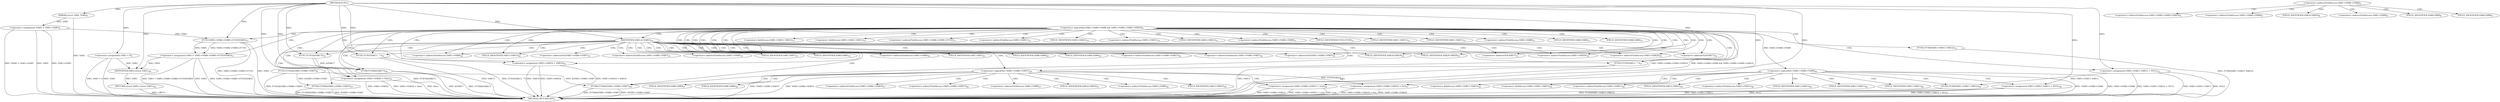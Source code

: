 digraph "FUN1" {  
"8" [label = <(METHOD,FUN1)<SUB>1</SUB>> ]
"153" [label = <(METHOD_RETURN,ANY)<SUB>1</SUB>> ]
"9" [label = <(PARAM,struct VAR1 *VAR2)<SUB>1</SUB>> ]
"12" [label = <(&lt;operator&gt;.assignment,VAR3 = 0)<SUB>3</SUB>> ]
"16" [label = <(&lt;operator&gt;.assignment,*VAR5 = VAR2-&gt;VAR5)<SUB>4</SUB>> ]
"21" [label = <(FUN2,FUN2(&amp;VAR5-&gt;VAR6-&gt;VAR7))<SUB>6</SUB>> ]
"103" [label = <(FUN6,FUN6(&amp;VAR5-&gt;VAR6-&gt;VAR7))<SUB>30</SUB>> ]
"110" [label = <(FUN5,FUN5(VAR13, &quot;&quot;))<SUB>32</SUB>> ]
"113" [label = <(FUN7,FUN7(&amp;VAR17))<SUB>33</SUB>> ]
"116" [label = <(&lt;operator&gt;.assignment,VAR5-&gt;VAR18 = VAR19)<SUB>34</SUB>> ]
"121" [label = <(&lt;operator&gt;.assignment,VAR5-&gt;VAR20 = false)<SUB>35</SUB>> ]
"126" [label = <(FUN8,FUN8(&amp;VAR17))<SUB>36</SUB>> ]
"151" [label = <(RETURN,return VAR3;,return VAR3;)<SUB>49</SUB>> ]
"29" [label = <(&lt;operator&gt;.logicalAnd,VAR5-&gt;VAR6-&gt;VAR8 &amp;&amp; VAR5-&gt;VAR6-&gt;VAR9-&gt;VAR10)<SUB>8</SUB>> ]
"82" [label = <(&lt;operator&gt;.logicalNot,!VAR5-&gt;VAR6-&gt;VAR15)<SUB>26</SUB>> ]
"131" [label = <(&lt;operator&gt;.logicalNot,!VAR5-&gt;VAR6-&gt;VAR8)<SUB>42</SUB>> ]
"152" [label = <(IDENTIFIER,VAR3,return VAR3;)<SUB>49</SUB>> ]
"43" [label = <(&lt;operator&gt;.assignment,VAR3 = VAR5-&gt;VAR6-&gt;VAR9-&gt;FUN3(VAR5))<SUB>11</SUB>> ]
"54" [label = <(FUN4,FUN4(VAR5-&gt;VAR11.VAR12))<SUB>13</SUB>> ]
"60" [label = <(&lt;operator&gt;.assignment,VAR5-&gt;VAR11.VAR12 = NULL)<SUB>15</SUB>> ]
"89" [label = <(&lt;operator&gt;.assignment,VAR5-&gt;VAR6-&gt;VAR16 = 0x2)<SUB>27</SUB>> ]
"96" [label = <(&lt;operator&gt;.assignment,VAR5-&gt;VAR6-&gt;VAR15 = true)<SUB>28</SUB>> ]
"138" [label = <(FUN4,FUN4(VAR5-&gt;VAR11.VAR12))<SUB>44</SUB>> ]
"144" [label = <(&lt;operator&gt;.assignment,VAR5-&gt;VAR11.VAR12 = NULL)<SUB>46</SUB>> ]
"68" [label = <(IDENTIFIER,VAR3,if (VAR3))<SUB>16</SUB>> ]
"45" [label = <(FUN3,VAR5-&gt;VAR6-&gt;VAR9-&gt;FUN3(VAR5))<SUB>11</SUB>> ]
"70" [label = <(FUN5,FUN5(VAR13,
 				&quot;&quot;))<SUB>17</SUB>> ]
"73" [label = <(FUN6,FUN6(&amp;VAR5-&gt;VAR6-&gt;VAR7))<SUB>19</SUB>> ]
"104" [label = <(&lt;operator&gt;.addressOf,&amp;VAR5-&gt;VAR6-&gt;VAR7)<SUB>30</SUB>> ]
"114" [label = <(&lt;operator&gt;.addressOf,&amp;VAR17)<SUB>33</SUB>> ]
"117" [label = <(&lt;operator&gt;.indirectFieldAccess,VAR5-&gt;VAR18)<SUB>34</SUB>> ]
"122" [label = <(&lt;operator&gt;.indirectFieldAccess,VAR5-&gt;VAR20)<SUB>35</SUB>> ]
"127" [label = <(&lt;operator&gt;.addressOf,&amp;VAR17)<SUB>36</SUB>> ]
"30" [label = <(&lt;operator&gt;.indirectFieldAccess,VAR5-&gt;VAR6-&gt;VAR8)<SUB>8</SUB>> ]
"35" [label = <(&lt;operator&gt;.indirectFieldAccess,VAR5-&gt;VAR6-&gt;VAR9-&gt;VAR10)<SUB>8</SUB>> ]
"83" [label = <(&lt;operator&gt;.indirectFieldAccess,VAR5-&gt;VAR6-&gt;VAR15)<SUB>26</SUB>> ]
"105" [label = <(&lt;operator&gt;.indirectFieldAccess,VAR5-&gt;VAR6-&gt;VAR7)<SUB>30</SUB>> ]
"119" [label = <(FIELD_IDENTIFIER,VAR18,VAR18)<SUB>34</SUB>> ]
"124" [label = <(FIELD_IDENTIFIER,VAR20,VAR20)<SUB>35</SUB>> ]
"36" [label = <(&lt;operator&gt;.indirectFieldAccess,VAR5-&gt;VAR6-&gt;VAR9)<SUB>8</SUB>> ]
"41" [label = <(FIELD_IDENTIFIER,VAR10,VAR10)<SUB>8</SUB>> ]
"55" [label = <(&lt;operator&gt;.fieldAccess,VAR5-&gt;VAR11.VAR12)<SUB>13</SUB>> ]
"61" [label = <(&lt;operator&gt;.fieldAccess,VAR5-&gt;VAR11.VAR12)<SUB>15</SUB>> ]
"84" [label = <(&lt;operator&gt;.indirectFieldAccess,VAR5-&gt;VAR6)<SUB>26</SUB>> ]
"87" [label = <(FIELD_IDENTIFIER,VAR15,VAR15)<SUB>26</SUB>> ]
"90" [label = <(&lt;operator&gt;.indirectFieldAccess,VAR5-&gt;VAR6-&gt;VAR16)<SUB>27</SUB>> ]
"97" [label = <(&lt;operator&gt;.indirectFieldAccess,VAR5-&gt;VAR6-&gt;VAR15)<SUB>28</SUB>> ]
"106" [label = <(&lt;operator&gt;.indirectFieldAccess,VAR5-&gt;VAR6)<SUB>30</SUB>> ]
"109" [label = <(FIELD_IDENTIFIER,VAR7,VAR7)<SUB>30</SUB>> ]
"139" [label = <(&lt;operator&gt;.fieldAccess,VAR5-&gt;VAR11.VAR12)<SUB>44</SUB>> ]
"145" [label = <(&lt;operator&gt;.fieldAccess,VAR5-&gt;VAR11.VAR12)<SUB>46</SUB>> ]
"37" [label = <(&lt;operator&gt;.indirectFieldAccess,VAR5-&gt;VAR6)<SUB>8</SUB>> ]
"40" [label = <(FIELD_IDENTIFIER,VAR9,VAR9)<SUB>8</SUB>> ]
"46" [label = <(&lt;operator&gt;.indirectFieldAccess,VAR5-&gt;VAR6-&gt;VAR9-&gt;FUN3)<SUB>11</SUB>> ]
"56" [label = <(&lt;operator&gt;.indirectFieldAccess,VAR5-&gt;VAR11)<SUB>13</SUB>> ]
"59" [label = <(FIELD_IDENTIFIER,VAR12,VAR12)<SUB>13</SUB>> ]
"62" [label = <(&lt;operator&gt;.indirectFieldAccess,VAR5-&gt;VAR11)<SUB>15</SUB>> ]
"65" [label = <(FIELD_IDENTIFIER,VAR12,VAR12)<SUB>15</SUB>> ]
"86" [label = <(FIELD_IDENTIFIER,VAR6,VAR6)<SUB>26</SUB>> ]
"91" [label = <(&lt;operator&gt;.indirectFieldAccess,VAR5-&gt;VAR6)<SUB>27</SUB>> ]
"94" [label = <(FIELD_IDENTIFIER,VAR16,VAR16)<SUB>27</SUB>> ]
"98" [label = <(&lt;operator&gt;.indirectFieldAccess,VAR5-&gt;VAR6)<SUB>28</SUB>> ]
"101" [label = <(FIELD_IDENTIFIER,VAR15,VAR15)<SUB>28</SUB>> ]
"108" [label = <(FIELD_IDENTIFIER,VAR6,VAR6)<SUB>30</SUB>> ]
"140" [label = <(&lt;operator&gt;.indirectFieldAccess,VAR5-&gt;VAR11)<SUB>44</SUB>> ]
"143" [label = <(FIELD_IDENTIFIER,VAR12,VAR12)<SUB>44</SUB>> ]
"146" [label = <(&lt;operator&gt;.indirectFieldAccess,VAR5-&gt;VAR11)<SUB>46</SUB>> ]
"149" [label = <(FIELD_IDENTIFIER,VAR12,VAR12)<SUB>46</SUB>> ]
"39" [label = <(FIELD_IDENTIFIER,VAR6,VAR6)<SUB>8</SUB>> ]
"47" [label = <(&lt;operator&gt;.indirectFieldAccess,VAR5-&gt;VAR6-&gt;VAR9)<SUB>11</SUB>> ]
"52" [label = <(FIELD_IDENTIFIER,FUN3,FUN3)<SUB>11</SUB>> ]
"58" [label = <(FIELD_IDENTIFIER,VAR11,VAR11)<SUB>13</SUB>> ]
"64" [label = <(FIELD_IDENTIFIER,VAR11,VAR11)<SUB>15</SUB>> ]
"74" [label = <(&lt;operator&gt;.addressOf,&amp;VAR5-&gt;VAR6-&gt;VAR7)<SUB>19</SUB>> ]
"93" [label = <(FIELD_IDENTIFIER,VAR6,VAR6)<SUB>27</SUB>> ]
"100" [label = <(FIELD_IDENTIFIER,VAR6,VAR6)<SUB>28</SUB>> ]
"142" [label = <(FIELD_IDENTIFIER,VAR11,VAR11)<SUB>44</SUB>> ]
"148" [label = <(FIELD_IDENTIFIER,VAR11,VAR11)<SUB>46</SUB>> ]
"48" [label = <(&lt;operator&gt;.indirectFieldAccess,VAR5-&gt;VAR6)<SUB>11</SUB>> ]
"51" [label = <(FIELD_IDENTIFIER,VAR9,VAR9)<SUB>11</SUB>> ]
"75" [label = <(&lt;operator&gt;.indirectFieldAccess,VAR5-&gt;VAR6-&gt;VAR7)<SUB>19</SUB>> ]
"50" [label = <(FIELD_IDENTIFIER,VAR6,VAR6)<SUB>11</SUB>> ]
"76" [label = <(&lt;operator&gt;.indirectFieldAccess,VAR5-&gt;VAR6)<SUB>19</SUB>> ]
"79" [label = <(FIELD_IDENTIFIER,VAR7,VAR7)<SUB>19</SUB>> ]
"78" [label = <(FIELD_IDENTIFIER,VAR6,VAR6)<SUB>19</SUB>> ]
  "151" -> "153"  [ label = "DDG: &lt;RET&gt;"] 
  "9" -> "153"  [ label = "DDG: VAR2"] 
  "12" -> "153"  [ label = "DDG: VAR3"] 
  "12" -> "153"  [ label = "DDG: VAR3 = 0"] 
  "16" -> "153"  [ label = "DDG: VAR5"] 
  "16" -> "153"  [ label = "DDG: VAR2-&gt;VAR5"] 
  "16" -> "153"  [ label = "DDG: *VAR5 = VAR2-&gt;VAR5"] 
  "21" -> "153"  [ label = "DDG: FUN2(&amp;VAR5-&gt;VAR6-&gt;VAR7)"] 
  "29" -> "153"  [ label = "DDG: VAR5-&gt;VAR6-&gt;VAR9-&gt;VAR10"] 
  "29" -> "153"  [ label = "DDG: VAR5-&gt;VAR6-&gt;VAR8 &amp;&amp; VAR5-&gt;VAR6-&gt;VAR9-&gt;VAR10"] 
  "43" -> "153"  [ label = "DDG: VAR3"] 
  "45" -> "153"  [ label = "DDG: VAR5-&gt;VAR6-&gt;VAR9-&gt;FUN3"] 
  "45" -> "153"  [ label = "DDG: VAR5"] 
  "43" -> "153"  [ label = "DDG: VAR5-&gt;VAR6-&gt;VAR9-&gt;FUN3(VAR5)"] 
  "43" -> "153"  [ label = "DDG: VAR3 = VAR5-&gt;VAR6-&gt;VAR9-&gt;FUN3(VAR5)"] 
  "54" -> "153"  [ label = "DDG: FUN4(VAR5-&gt;VAR11.VAR12)"] 
  "60" -> "153"  [ label = "DDG: VAR5-&gt;VAR11.VAR12"] 
  "60" -> "153"  [ label = "DDG: NULL"] 
  "60" -> "153"  [ label = "DDG: VAR5-&gt;VAR11.VAR12 = NULL"] 
  "82" -> "153"  [ label = "DDG: VAR5-&gt;VAR6-&gt;VAR15"] 
  "82" -> "153"  [ label = "DDG: !VAR5-&gt;VAR6-&gt;VAR15"] 
  "89" -> "153"  [ label = "DDG: VAR5-&gt;VAR6-&gt;VAR16"] 
  "89" -> "153"  [ label = "DDG: VAR5-&gt;VAR6-&gt;VAR16 = 0x2"] 
  "96" -> "153"  [ label = "DDG: VAR5-&gt;VAR6-&gt;VAR15"] 
  "96" -> "153"  [ label = "DDG: VAR5-&gt;VAR6-&gt;VAR15 = true"] 
  "103" -> "153"  [ label = "DDG: &amp;VAR5-&gt;VAR6-&gt;VAR7"] 
  "103" -> "153"  [ label = "DDG: FUN6(&amp;VAR5-&gt;VAR6-&gt;VAR7)"] 
  "110" -> "153"  [ label = "DDG: VAR13"] 
  "110" -> "153"  [ label = "DDG: FUN5(VAR13, &quot;&quot;)"] 
  "113" -> "153"  [ label = "DDG: FUN7(&amp;VAR17)"] 
  "116" -> "153"  [ label = "DDG: VAR5-&gt;VAR18"] 
  "116" -> "153"  [ label = "DDG: VAR5-&gt;VAR18 = VAR19"] 
  "121" -> "153"  [ label = "DDG: VAR5-&gt;VAR20"] 
  "121" -> "153"  [ label = "DDG: VAR5-&gt;VAR20 = false"] 
  "126" -> "153"  [ label = "DDG: &amp;VAR17"] 
  "126" -> "153"  [ label = "DDG: FUN8(&amp;VAR17)"] 
  "70" -> "153"  [ label = "DDG: VAR13"] 
  "70" -> "153"  [ label = "DDG: FUN5(VAR13,
 				&quot;&quot;)"] 
  "73" -> "153"  [ label = "DDG: &amp;VAR5-&gt;VAR6-&gt;VAR7"] 
  "73" -> "153"  [ label = "DDG: FUN6(&amp;VAR5-&gt;VAR6-&gt;VAR7)"] 
  "131" -> "153"  [ label = "DDG: VAR5-&gt;VAR6-&gt;VAR8"] 
  "131" -> "153"  [ label = "DDG: !VAR5-&gt;VAR6-&gt;VAR8"] 
  "138" -> "153"  [ label = "DDG: FUN4(VAR5-&gt;VAR11.VAR12)"] 
  "144" -> "153"  [ label = "DDG: VAR5-&gt;VAR11.VAR12"] 
  "144" -> "153"  [ label = "DDG: NULL"] 
  "144" -> "153"  [ label = "DDG: VAR5-&gt;VAR11.VAR12 = NULL"] 
  "96" -> "153"  [ label = "DDG: true"] 
  "121" -> "153"  [ label = "DDG: false"] 
  "116" -> "153"  [ label = "DDG: VAR19"] 
  "8" -> "9"  [ label = "DDG: "] 
  "8" -> "12"  [ label = "DDG: "] 
  "9" -> "16"  [ label = "DDG: VAR2"] 
  "8" -> "116"  [ label = "DDG: "] 
  "8" -> "121"  [ label = "DDG: "] 
  "152" -> "151"  [ label = "DDG: VAR3"] 
  "21" -> "103"  [ label = "DDG: &amp;VAR5-&gt;VAR6-&gt;VAR7"] 
  "8" -> "110"  [ label = "DDG: "] 
  "8" -> "113"  [ label = "DDG: "] 
  "113" -> "126"  [ label = "DDG: &amp;VAR17"] 
  "8" -> "126"  [ label = "DDG: "] 
  "12" -> "152"  [ label = "DDG: VAR3"] 
  "43" -> "152"  [ label = "DDG: VAR3"] 
  "8" -> "152"  [ label = "DDG: "] 
  "45" -> "43"  [ label = "DDG: VAR5-&gt;VAR6-&gt;VAR9-&gt;FUN3"] 
  "45" -> "43"  [ label = "DDG: VAR5"] 
  "8" -> "60"  [ label = "DDG: "] 
  "8" -> "89"  [ label = "DDG: "] 
  "8" -> "96"  [ label = "DDG: "] 
  "29" -> "131"  [ label = "DDG: VAR5-&gt;VAR6-&gt;VAR8"] 
  "8" -> "144"  [ label = "DDG: "] 
  "8" -> "68"  [ label = "DDG: "] 
  "60" -> "138"  [ label = "DDG: VAR5-&gt;VAR11.VAR12"] 
  "16" -> "45"  [ label = "DDG: VAR5"] 
  "8" -> "45"  [ label = "DDG: "] 
  "8" -> "70"  [ label = "DDG: "] 
  "21" -> "73"  [ label = "DDG: &amp;VAR5-&gt;VAR6-&gt;VAR7"] 
  "29" -> "68"  [ label = "CDG: "] 
  "29" -> "60"  [ label = "CDG: "] 
  "29" -> "64"  [ label = "CDG: "] 
  "29" -> "51"  [ label = "CDG: "] 
  "29" -> "113"  [ label = "CDG: "] 
  "29" -> "52"  [ label = "CDG: "] 
  "29" -> "84"  [ label = "CDG: "] 
  "29" -> "114"  [ label = "CDG: "] 
  "29" -> "103"  [ label = "CDG: "] 
  "29" -> "56"  [ label = "CDG: "] 
  "29" -> "104"  [ label = "CDG: "] 
  "29" -> "119"  [ label = "CDG: "] 
  "29" -> "121"  [ label = "CDG: "] 
  "29" -> "50"  [ label = "CDG: "] 
  "29" -> "59"  [ label = "CDG: "] 
  "29" -> "87"  [ label = "CDG: "] 
  "29" -> "54"  [ label = "CDG: "] 
  "29" -> "43"  [ label = "CDG: "] 
  "29" -> "58"  [ label = "CDG: "] 
  "29" -> "61"  [ label = "CDG: "] 
  "29" -> "127"  [ label = "CDG: "] 
  "29" -> "108"  [ label = "CDG: "] 
  "29" -> "86"  [ label = "CDG: "] 
  "29" -> "47"  [ label = "CDG: "] 
  "29" -> "48"  [ label = "CDG: "] 
  "29" -> "116"  [ label = "CDG: "] 
  "29" -> "122"  [ label = "CDG: "] 
  "29" -> "46"  [ label = "CDG: "] 
  "29" -> "45"  [ label = "CDG: "] 
  "29" -> "106"  [ label = "CDG: "] 
  "29" -> "65"  [ label = "CDG: "] 
  "29" -> "82"  [ label = "CDG: "] 
  "29" -> "126"  [ label = "CDG: "] 
  "29" -> "83"  [ label = "CDG: "] 
  "29" -> "105"  [ label = "CDG: "] 
  "29" -> "110"  [ label = "CDG: "] 
  "29" -> "117"  [ label = "CDG: "] 
  "29" -> "55"  [ label = "CDG: "] 
  "29" -> "124"  [ label = "CDG: "] 
  "29" -> "109"  [ label = "CDG: "] 
  "29" -> "62"  [ label = "CDG: "] 
  "82" -> "94"  [ label = "CDG: "] 
  "82" -> "96"  [ label = "CDG: "] 
  "82" -> "98"  [ label = "CDG: "] 
  "82" -> "97"  [ label = "CDG: "] 
  "82" -> "91"  [ label = "CDG: "] 
  "82" -> "93"  [ label = "CDG: "] 
  "82" -> "101"  [ label = "CDG: "] 
  "82" -> "90"  [ label = "CDG: "] 
  "82" -> "100"  [ label = "CDG: "] 
  "82" -> "89"  [ label = "CDG: "] 
  "131" -> "145"  [ label = "CDG: "] 
  "131" -> "146"  [ label = "CDG: "] 
  "131" -> "149"  [ label = "CDG: "] 
  "131" -> "144"  [ label = "CDG: "] 
  "131" -> "138"  [ label = "CDG: "] 
  "131" -> "148"  [ label = "CDG: "] 
  "131" -> "139"  [ label = "CDG: "] 
  "131" -> "142"  [ label = "CDG: "] 
  "131" -> "140"  [ label = "CDG: "] 
  "131" -> "143"  [ label = "CDG: "] 
  "30" -> "37"  [ label = "CDG: "] 
  "30" -> "40"  [ label = "CDG: "] 
  "30" -> "35"  [ label = "CDG: "] 
  "30" -> "36"  [ label = "CDG: "] 
  "30" -> "41"  [ label = "CDG: "] 
  "30" -> "39"  [ label = "CDG: "] 
  "68" -> "73"  [ label = "CDG: "] 
  "68" -> "113"  [ label = "CDG: "] 
  "68" -> "75"  [ label = "CDG: "] 
  "68" -> "84"  [ label = "CDG: "] 
  "68" -> "114"  [ label = "CDG: "] 
  "68" -> "103"  [ label = "CDG: "] 
  "68" -> "104"  [ label = "CDG: "] 
  "68" -> "74"  [ label = "CDG: "] 
  "68" -> "119"  [ label = "CDG: "] 
  "68" -> "121"  [ label = "CDG: "] 
  "68" -> "76"  [ label = "CDG: "] 
  "68" -> "87"  [ label = "CDG: "] 
  "68" -> "79"  [ label = "CDG: "] 
  "68" -> "70"  [ label = "CDG: "] 
  "68" -> "127"  [ label = "CDG: "] 
  "68" -> "108"  [ label = "CDG: "] 
  "68" -> "86"  [ label = "CDG: "] 
  "68" -> "116"  [ label = "CDG: "] 
  "68" -> "122"  [ label = "CDG: "] 
  "68" -> "106"  [ label = "CDG: "] 
  "68" -> "82"  [ label = "CDG: "] 
  "68" -> "126"  [ label = "CDG: "] 
  "68" -> "83"  [ label = "CDG: "] 
  "68" -> "105"  [ label = "CDG: "] 
  "68" -> "110"  [ label = "CDG: "] 
  "68" -> "117"  [ label = "CDG: "] 
  "68" -> "124"  [ label = "CDG: "] 
  "68" -> "78"  [ label = "CDG: "] 
  "68" -> "109"  [ label = "CDG: "] 
}
